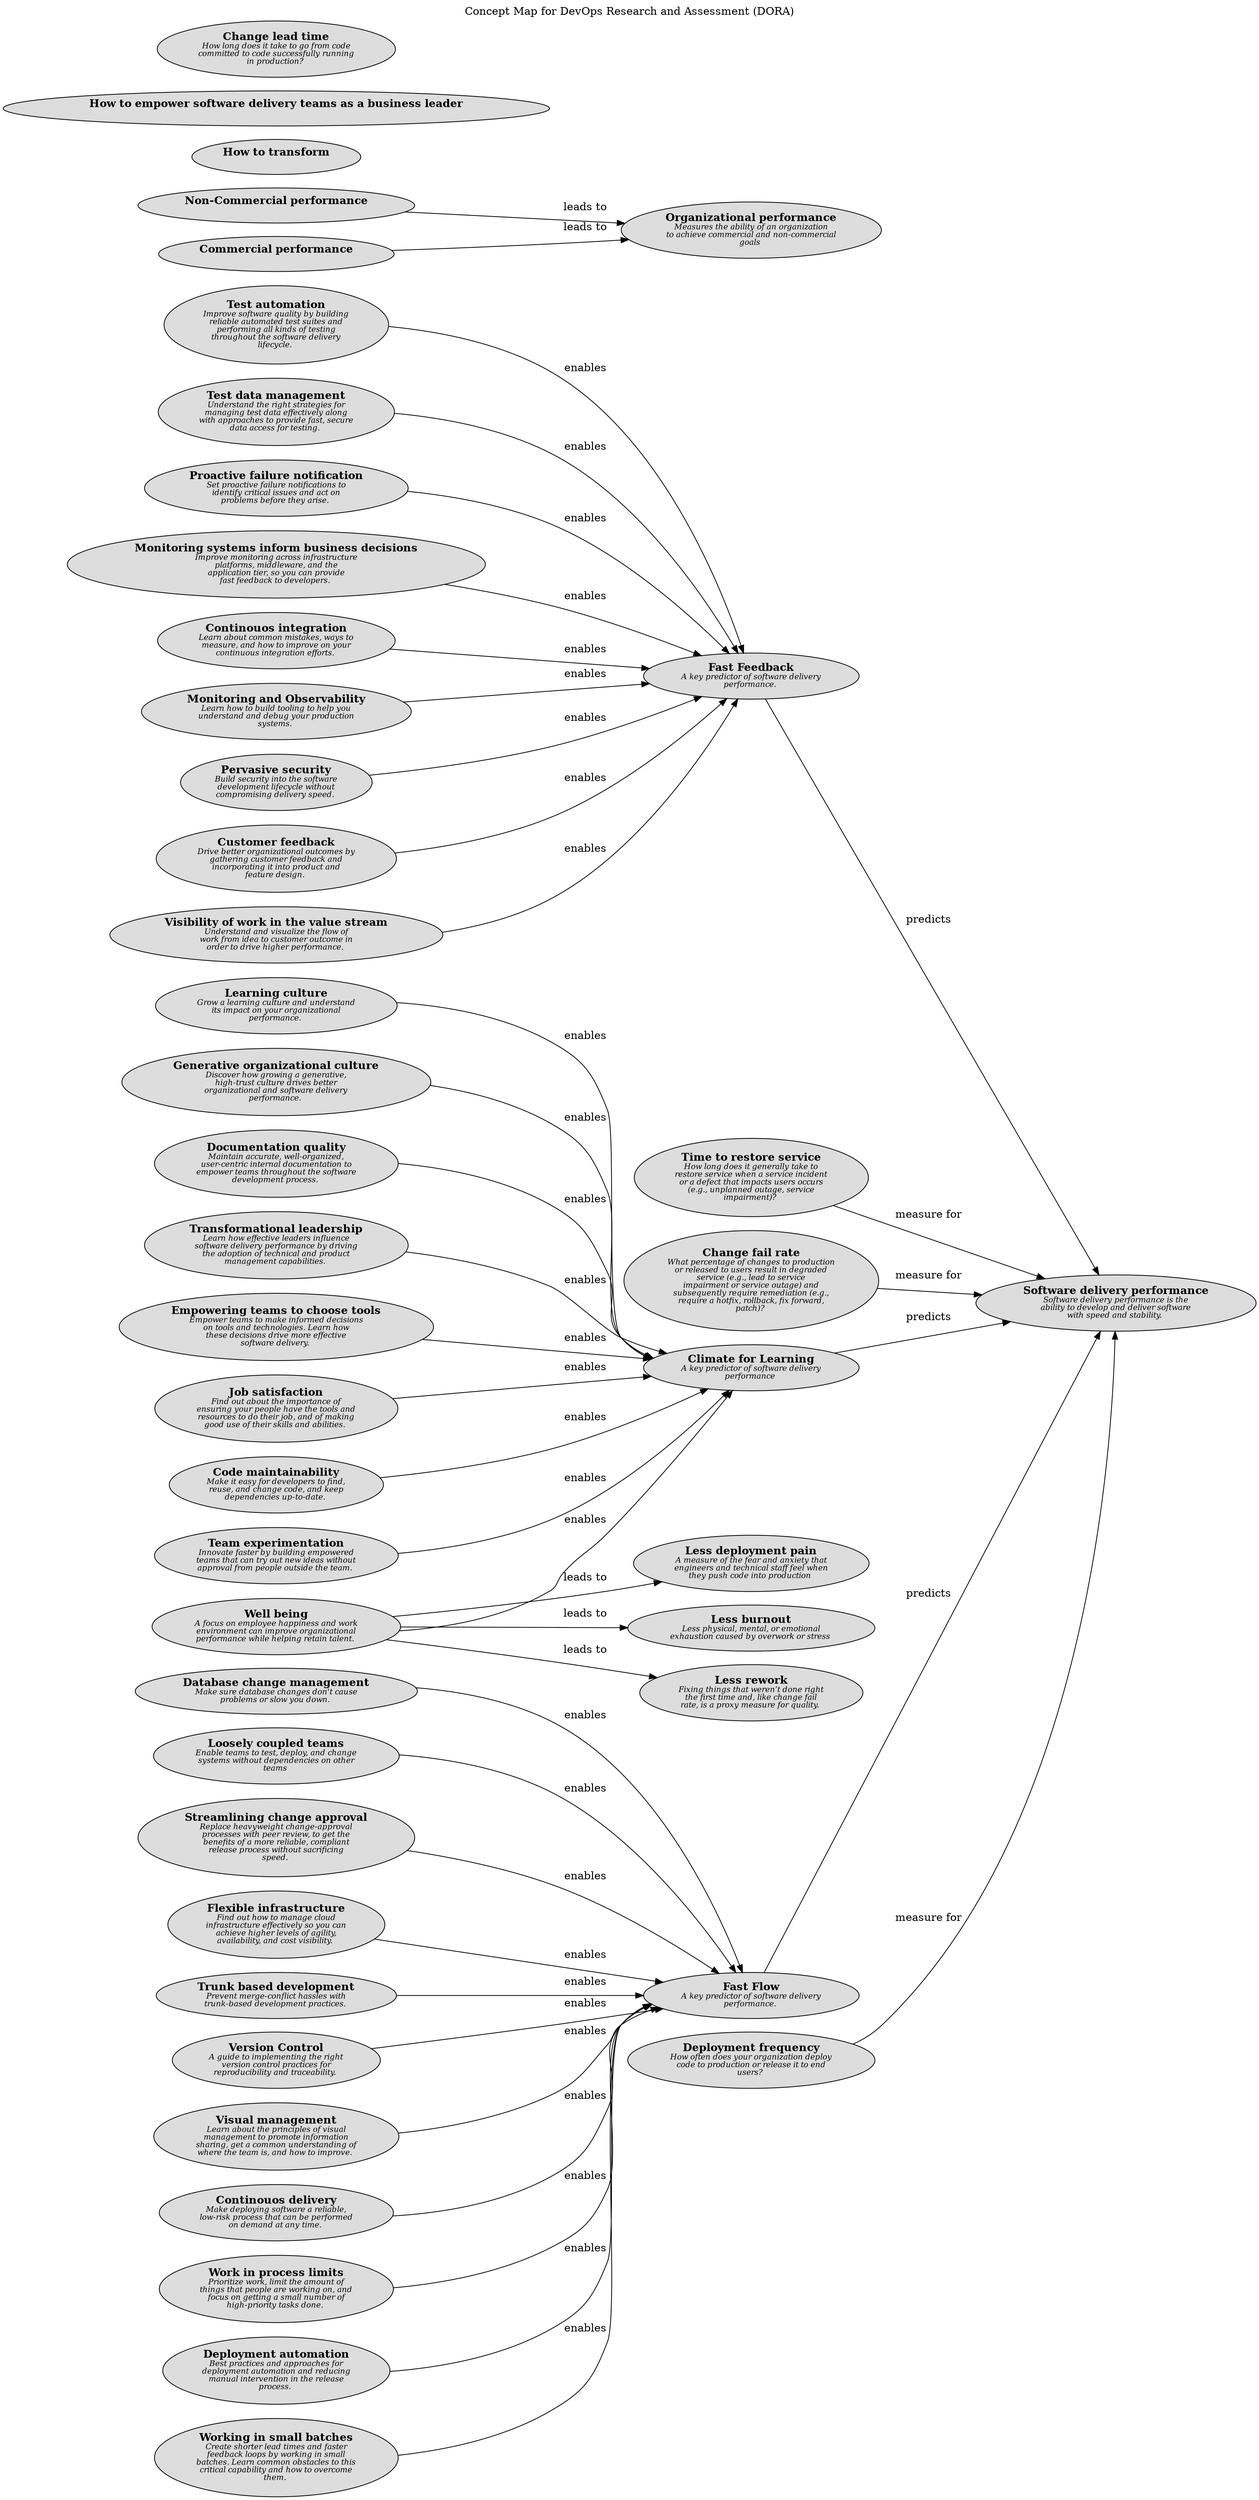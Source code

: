 digraph "Concept Map for DevOps Research and Assessment (DORA)" {
  labelloc= "t"
  label="Concept Map for DevOps Research and Assessment (DORA)"
  rankdir="LR"

  layout=dot
software_development_dora__database_change_management [shape=ellipse style=filled fillcolor="#dddddd" label=<<B>Database change management</B><BR/><FONT POINT-SIZE="10"><I>Make sure database changes don&apos;t cause<BR/>problems or slow you down. </I></FONT>>]
software_development_dora__monitoring_and_observability [shape=ellipse style=filled fillcolor="#dddddd" label=<<B>Monitoring and Observability</B><BR/><FONT POINT-SIZE="10"><I>Learn how to build tooling to help you<BR/>understand and debug your production<BR/>systems. </I></FONT>>]
software_development_dora__streamlining_change_approval [shape=ellipse style=filled fillcolor="#dddddd" label=<<B>Streamlining change approval</B><BR/><FONT POINT-SIZE="10"><I>Replace heavyweight change-approval<BR/>processes with peer review, to get the<BR/>benefits of a more reliable, compliant<BR/>release process without sacrificing<BR/>speed. </I></FONT>>]
software_development_dora__non_commercial_performance [shape=ellipse style=filled fillcolor="#dddddd" label=<<B>Non-Commercial performance</B><BR/><FONT POINT-SIZE="10"><I> </I></FONT>>]
software_development_dora__flexible_infrastructure [shape=ellipse style=filled fillcolor="#dddddd" label=<<B>Flexible infrastructure</B><BR/><FONT POINT-SIZE="10"><I>Find out how to manage cloud<BR/>infrastructure effectively so you can<BR/>achieve higher levels of agility,<BR/>availability, and cost visibility. </I></FONT>>]
software_development_dora__less_deployment_pain [shape=ellipse style=filled fillcolor="#dddddd" label=<<B>Less deployment pain</B><BR/><FONT POINT-SIZE="10"><I>A measure of the fear and anxiety that<BR/>engineers and technical staff feel when<BR/>they push code into production </I></FONT>>]
software_development_dora__pervasive_security [shape=ellipse style=filled fillcolor="#dddddd" label=<<B>Pervasive security</B><BR/><FONT POINT-SIZE="10"><I>Build security into the software<BR/>development lifecycle without<BR/>compromising delivery speed. </I></FONT>>]
software_development_dora__software_delivery_performance [shape=ellipse style=filled fillcolor="#dddddd" label=<<B>Software delivery performance</B><BR/><FONT POINT-SIZE="10"><I>Software delivery performance is the<BR/>ability to develop and deliver software<BR/>with speed and stability. </I></FONT>>]
software_development_dora__customer_feedback [shape=ellipse style=filled fillcolor="#dddddd" label=<<B>Customer feedback</B><BR/><FONT POINT-SIZE="10"><I>Drive better organizational outcomes by<BR/>gathering customer feedback and<BR/>incorporating it into product and<BR/>feature design. </I></FONT>>]
software_development_dora__time_to_restore_service [shape=ellipse style=filled fillcolor="#dddddd" label=<<B>Time to restore service</B><BR/><FONT POINT-SIZE="10"><I>How long does it generally take to<BR/>restore service when a service incident<BR/>or a defect that impacts users occurs<BR/>(e.g., unplanned outage, service<BR/>impairment)? </I></FONT>>]
software_development_dora__trunk_based_development [shape=ellipse style=filled fillcolor="#dddddd" label=<<B>Trunk based development</B><BR/><FONT POINT-SIZE="10"><I>Prevent merge-conflict hassles with<BR/>trunk-based development practices. </I></FONT>>]
software_development_dora__how_to_transform [shape=ellipse style=filled fillcolor="#dddddd" label=<<B>How to transform</B><BR/><FONT POINT-SIZE="10"><I> </I></FONT>>]
software_development_dora__change_fail_rate [shape=ellipse style=filled fillcolor="#dddddd" label=<<B>Change fail rate</B><BR/><FONT POINT-SIZE="10"><I>What percentage of changes to production<BR/>or released to users result in degraded<BR/>service (e.g., lead to service<BR/>impairment or service outage) and<BR/>subsequently require remediation (e.g.,<BR/>require a hotfix, rollback, fix forward,<BR/>patch)? </I></FONT>>]
software_development_dora__fast_feedback [shape=ellipse style=filled fillcolor="#dddddd" label=<<B>Fast Feedback</B><BR/><FONT POINT-SIZE="10"><I>A key predictor of software delivery<BR/>performance. </I></FONT>>]
software_development_dora__empowering_teams_to_choose_tools [shape=ellipse style=filled fillcolor="#dddddd" label=<<B>Empowering teams to choose tools</B><BR/><FONT POINT-SIZE="10"><I>Empower teams to make informed decisions<BR/>on tools and technologies. Learn how<BR/>these decisions drive more effective<BR/>software delivery. </I></FONT>>]
software_development_dora__job_satisfaction [shape=ellipse style=filled fillcolor="#dddddd" label=<<B>Job satisfaction</B><BR/><FONT POINT-SIZE="10"><I>Find out about the importance of<BR/>ensuring your people have the tools and<BR/>resources to do their job, and of making<BR/>good use of their skills and abilities. </I></FONT>>]
software_development_dora__code_maintainability [shape=ellipse style=filled fillcolor="#dddddd" label=<<B>Code maintainability</B><BR/><FONT POINT-SIZE="10"><I>Make it easy for developers to find,<BR/>reuse, and change code, and keep<BR/>dependencies up-to-date. </I></FONT>>]
software_development_dora__climate_for_learning [shape=ellipse style=filled fillcolor="#dddddd" label=<<B>Climate for Learning</B><BR/><FONT POINT-SIZE="10"><I>A key predictor of software delivery<BR/>performance </I></FONT>>]
software_development_dora__version_control [shape=ellipse style=filled fillcolor="#dddddd" label=<<B>Version Control</B><BR/><FONT POINT-SIZE="10"><I>A guide to implementing the right<BR/>version control practices for<BR/>reproducibility and traceability. </I></FONT>>]
software_development_dora__visibility_of_work_in_the_value_stream [shape=ellipse style=filled fillcolor="#dddddd" label=<<B>Visibility of work in the value stream</B><BR/><FONT POINT-SIZE="10"><I>Understand and visualize the flow of<BR/>work from idea to customer outcome in<BR/>order to drive higher performance. </I></FONT>>]
software_development_dora__test_automation [shape=ellipse style=filled fillcolor="#dddddd" label=<<B>Test automation</B><BR/><FONT POINT-SIZE="10"><I>Improve software quality by building<BR/>reliable automated test suites and<BR/>performing all kinds of testing<BR/>throughout the software delivery<BR/>lifecycle. </I></FONT>>]
software_development_dora__visual_management [shape=ellipse style=filled fillcolor="#dddddd" label=<<B>Visual management</B><BR/><FONT POINT-SIZE="10"><I>Learn about the principles of visual<BR/>management to promote information<BR/>sharing, get a common understanding of<BR/>where the team is, and how to improve. </I></FONT>>]
software_development_dora__team_experimentation [shape=ellipse style=filled fillcolor="#dddddd" label=<<B>Team experimentation</B><BR/><FONT POINT-SIZE="10"><I>Innovate faster by building empowered<BR/>teams that can try out new ideas without<BR/>approval from people outside the team. </I></FONT>>]
software_development_dora__continuous_delivery [shape=ellipse style=filled fillcolor="#dddddd" label=<<B>Continouos delivery</B><BR/><FONT POINT-SIZE="10"><I>Make deploying software a reliable,<BR/>low-risk process that can be performed<BR/>on demand at any time. </I></FONT>>]
software_development_dora__work_in_process_limits [shape=ellipse style=filled fillcolor="#dddddd" label=<<B>Work in process limits</B><BR/><FONT POINT-SIZE="10"><I>Prioritize work, limit the amount of<BR/>things that people are working on, and<BR/>focus on getting a small number of<BR/>high-priority tasks done. </I></FONT>>]
software_development_dora__test_data_management [shape=ellipse style=filled fillcolor="#dddddd" label=<<B>Test data management</B><BR/><FONT POINT-SIZE="10"><I>Understand the right strategies for<BR/>managing test data effectively along<BR/>with approaches to provide fast, secure<BR/>data access for testing. </I></FONT>>]
software_development_dora__learning_culture [shape=ellipse style=filled fillcolor="#dddddd" label=<<B>Learning culture</B><BR/><FONT POINT-SIZE="10"><I>Grow a learning culture and understand<BR/>its impact on your organizational<BR/>performance. </I></FONT>>]
software_development_dora__empower_software_delivery_teams_as_a_business_leader [shape=ellipse style=filled fillcolor="#dddddd" label=<<B>How to empower software delivery teams as a business leader</B><BR/><FONT POINT-SIZE="10"><I> </I></FONT>>]
software_development_dora__generative_organizational_culture [shape=ellipse style=filled fillcolor="#dddddd" label=<<B>Generative organizational culture</B><BR/><FONT POINT-SIZE="10"><I>Discover how growing a generative,<BR/>high-trust culture drives better<BR/>organizational and software delivery<BR/>performance. </I></FONT>>]
software_development_dora__deployment_automation [shape=ellipse style=filled fillcolor="#dddddd" label=<<B>Deployment automation</B><BR/><FONT POINT-SIZE="10"><I>Best practices and approaches for<BR/>deployment automation and reducing<BR/>manual intervention in the release<BR/>process. </I></FONT>>]
software_development_dora__proactive_failure_notification [shape=ellipse style=filled fillcolor="#dddddd" label=<<B>Proactive failure notification</B><BR/><FONT POINT-SIZE="10"><I>Set proactive failure notifications to<BR/>identify critical issues and act on<BR/>problems before they arise. </I></FONT>>]
software_development_dora__commercial_performance [shape=ellipse style=filled fillcolor="#dddddd" label=<<B>Commercial performance</B><BR/><FONT POINT-SIZE="10"><I> </I></FONT>>]
software_development_dora__less_burnout [shape=ellipse style=filled fillcolor="#dddddd" label=<<B>Less burnout</B><BR/><FONT POINT-SIZE="10"><I>Less physical, mental, or emotional<BR/>exhaustion caused by overwork or stress </I></FONT>>]
software_development_dora__working_in_small_batches [shape=ellipse style=filled fillcolor="#dddddd" label=<<B>Working in small batches</B><BR/><FONT POINT-SIZE="10"><I>Create shorter lead times and faster<BR/>feedback loops by working in small<BR/>batches. Learn common obstacles to this<BR/>critical capability and how to overcome<BR/>them. </I></FONT>>]
software_development_dora__well_being [shape=ellipse style=filled fillcolor="#dddddd" label=<<B>Well being</B><BR/><FONT POINT-SIZE="10"><I>A focus on employee happiness and work<BR/>environment can improve organizational<BR/>performance while helping retain talent. </I></FONT>>]
software_development_dora__less_rework [shape=ellipse style=filled fillcolor="#dddddd" label=<<B>Less rework</B><BR/><FONT POINT-SIZE="10"><I>Fixing things that weren’t done right<BR/>the first time and, like change fail<BR/>rate, is a proxy measure for quality. </I></FONT>>]
software_development_dora__documentation_quality [shape=ellipse style=filled fillcolor="#dddddd" label=<<B>Documentation quality</B><BR/><FONT POINT-SIZE="10"><I>Maintain accurate, well-organized,<BR/>user-centric internal documentation to<BR/>empower teams throughout the software<BR/>development process. </I></FONT>>]
software_development_dora__deployment_frequency [shape=ellipse style=filled fillcolor="#dddddd" label=<<B>Deployment frequency</B><BR/><FONT POINT-SIZE="10"><I>How often does your organization deploy<BR/>code to production or release it to end<BR/>users? </I></FONT>>]
software_development_dora__organizational_performance [shape=ellipse style=filled fillcolor="#dddddd" label=<<B>Organizational performance</B><BR/><FONT POINT-SIZE="10"><I>Measures the ability of an organization<BR/>to achieve commercial and non-commercial<BR/>goals </I></FONT>>]
software_development_dora__fast_flow [shape=ellipse style=filled fillcolor="#dddddd" label=<<B>Fast Flow</B><BR/><FONT POINT-SIZE="10"><I>A key predictor of software delivery<BR/>performance. </I></FONT>>]
software_development_dora__monitoring_systems_inform_business_decisions [shape=ellipse style=filled fillcolor="#dddddd" label=<<B>Monitoring systems inform business decisions</B><BR/><FONT POINT-SIZE="10"><I>Improve monitoring across infrastructure<BR/>platforms, middleware, and the<BR/>application tier, so you can provide<BR/>fast feedback to developers. </I></FONT>>]
software_development_dora__continuous_integration [shape=ellipse style=filled fillcolor="#dddddd" label=<<B>Continouos integration</B><BR/><FONT POINT-SIZE="10"><I>Learn about common mistakes, ways to<BR/>measure, and how to improve on your<BR/>continuous integration efforts. </I></FONT>>]
software_development_dora__change_lead_time [shape=ellipse style=filled fillcolor="#dddddd" label=<<B>Change lead time</B><BR/><FONT POINT-SIZE="10"><I>How long does it take to go from code<BR/>committed to code successfully running<BR/>in production? </I></FONT>>]
software_development_dora__transformational_leadership [shape=ellipse style=filled fillcolor="#dddddd" label=<<B>Transformational leadership</B><BR/><FONT POINT-SIZE="10"><I>Learn how effective leaders influence<BR/>software delivery performance by driving<BR/>the adoption of technical and product<BR/>management capabilities. </I></FONT>>]
software_development_dora__loosely_coupled_teams [shape=ellipse style=filled fillcolor="#dddddd" label=<<B>Loosely coupled teams</B><BR/><FONT POINT-SIZE="10"><I>Enable teams to test, deploy, and change<BR/>systems without dependencies on other<BR/>teams </I></FONT>>]
 
software_development_dora__visibility_of_work_in_the_value_stream -> software_development_dora__fast_feedback [label=<enables<BR/><FONT POINT-SIZE="10"><I> </I></FONT>>]
software_development_dora__monitoring_systems_inform_business_decisions -> software_development_dora__fast_feedback [label=<enables<BR/><FONT POINT-SIZE="10"><I> </I></FONT>>]
software_development_dora__working_in_small_batches -> software_development_dora__fast_flow [label=<enables<BR/><FONT POINT-SIZE="10"><I> </I></FONT>>]
software_development_dora__monitoring_and_observability -> software_development_dora__fast_feedback [label=<enables<BR/><FONT POINT-SIZE="10"><I> </I></FONT>>]
software_development_dora__time_to_restore_service -> software_development_dora__software_delivery_performance [label=<measure for<BR/><FONT POINT-SIZE="10"><I> </I></FONT>>]
software_development_dora__deployment_automation -> software_development_dora__fast_flow [label=<enables<BR/><FONT POINT-SIZE="10"><I> </I></FONT>>]
software_development_dora__proactive_failure_notification -> software_development_dora__fast_feedback [label=<enables<BR/><FONT POINT-SIZE="10"><I> </I></FONT>>]
software_development_dora__commercial_performance -> software_development_dora__organizational_performance [label=<leads to<BR/><FONT POINT-SIZE="10"><I> </I></FONT>>]
software_development_dora__loosely_coupled_teams -> software_development_dora__fast_flow [label=<enables<BR/><FONT POINT-SIZE="10"><I> </I></FONT>>]
software_development_dora__work_in_process_limits -> software_development_dora__fast_flow [label=<enables<BR/><FONT POINT-SIZE="10"><I> </I></FONT>>]
software_development_dora__customer_feedback -> software_development_dora__fast_feedback [label=<enables<BR/><FONT POINT-SIZE="10"><I> </I></FONT>>]
software_development_dora__climate_for_learning -> software_development_dora__software_delivery_performance [label=<predicts<BR/><FONT POINT-SIZE="10"><I> </I></FONT>>]
software_development_dora__change_fail_rate -> software_development_dora__software_delivery_performance [label=<measure for<BR/><FONT POINT-SIZE="10"><I> </I></FONT>>]
software_development_dora__empowering_teams_to_choose_tools -> software_development_dora__climate_for_learning [label=<enables<BR/><FONT POINT-SIZE="10"><I> </I></FONT>>]
software_development_dora__streamlining_change_approval -> software_development_dora__fast_flow [label=<enables<BR/><FONT POINT-SIZE="10"><I> </I></FONT>>]
software_development_dora__well_being -> software_development_dora__less_burnout [label=<leads to<BR/><FONT POINT-SIZE="10"><I> </I></FONT>>]
software_development_dora__well_being -> software_development_dora__climate_for_learning [label=<enables<BR/><FONT POINT-SIZE="10"><I> </I></FONT>>]
software_development_dora__visual_management -> software_development_dora__fast_flow [label=<enables<BR/><FONT POINT-SIZE="10"><I> </I></FONT>>]
software_development_dora__generative_organizational_culture -> software_development_dora__climate_for_learning [label=<enables<BR/><FONT POINT-SIZE="10"><I> </I></FONT>>]
software_development_dora__job_satisfaction -> software_development_dora__climate_for_learning [label=<enables<BR/><FONT POINT-SIZE="10"><I> </I></FONT>>]
software_development_dora__version_control -> software_development_dora__fast_flow [label=<enables<BR/><FONT POINT-SIZE="10"><I> </I></FONT>>]
software_development_dora__well_being -> software_development_dora__less_rework [label=<leads to<BR/><FONT POINT-SIZE="10"><I> </I></FONT>>]
software_development_dora__test_data_management -> software_development_dora__fast_feedback [label=<enables<BR/><FONT POINT-SIZE="10"><I> </I></FONT>>]
software_development_dora__code_maintainability -> software_development_dora__climate_for_learning [label=<enables<BR/><FONT POINT-SIZE="10"><I> </I></FONT>>]
software_development_dora__non_commercial_performance -> software_development_dora__organizational_performance [label=<leads to<BR/><FONT POINT-SIZE="10"><I> </I></FONT>>]
software_development_dora__flexible_infrastructure -> software_development_dora__fast_flow [label=<enables<BR/><FONT POINT-SIZE="10"><I> </I></FONT>>]
software_development_dora__team_experimentation -> software_development_dora__climate_for_learning [label=<enables<BR/><FONT POINT-SIZE="10"><I> </I></FONT>>]
software_development_dora__learning_culture -> software_development_dora__climate_for_learning [label=<enables<BR/><FONT POINT-SIZE="10"><I> </I></FONT>>]
software_development_dora__continuous_delivery -> software_development_dora__fast_flow [label=<enables<BR/><FONT POINT-SIZE="10"><I> </I></FONT>>]
software_development_dora__continuous_integration -> software_development_dora__fast_feedback [label=<enables<BR/><FONT POINT-SIZE="10"><I> </I></FONT>>]
software_development_dora__trunk_based_development -> software_development_dora__fast_flow [label=<enables<BR/><FONT POINT-SIZE="10"><I> </I></FONT>>]
software_development_dora__fast_feedback -> software_development_dora__software_delivery_performance [label=<predicts<BR/><FONT POINT-SIZE="10"><I> </I></FONT>>]
software_development_dora__deployment_frequency -> software_development_dora__software_delivery_performance [label=<measure for<BR/><FONT POINT-SIZE="10"><I> </I></FONT>>]
software_development_dora__pervasive_security -> software_development_dora__fast_feedback [label=<enables<BR/><FONT POINT-SIZE="10"><I> </I></FONT>>]
software_development_dora__well_being -> software_development_dora__less_deployment_pain [label=<leads to<BR/><FONT POINT-SIZE="10"><I> </I></FONT>>]
software_development_dora__fast_flow -> software_development_dora__software_delivery_performance [label=<predicts<BR/><FONT POINT-SIZE="10"><I> </I></FONT>>]
software_development_dora__documentation_quality -> software_development_dora__climate_for_learning [label=<enables<BR/><FONT POINT-SIZE="10"><I> </I></FONT>>]
software_development_dora__transformational_leadership -> software_development_dora__climate_for_learning [label=<enables<BR/><FONT POINT-SIZE="10"><I> </I></FONT>>]
software_development_dora__test_automation -> software_development_dora__fast_feedback [label=<enables<BR/><FONT POINT-SIZE="10"><I> </I></FONT>>]
software_development_dora__database_change_management -> software_development_dora__fast_flow [label=<enables<BR/><FONT POINT-SIZE="10"><I> </I></FONT>>]
 
}

// (generated by Overarch with template views/view.dot.cmb)
